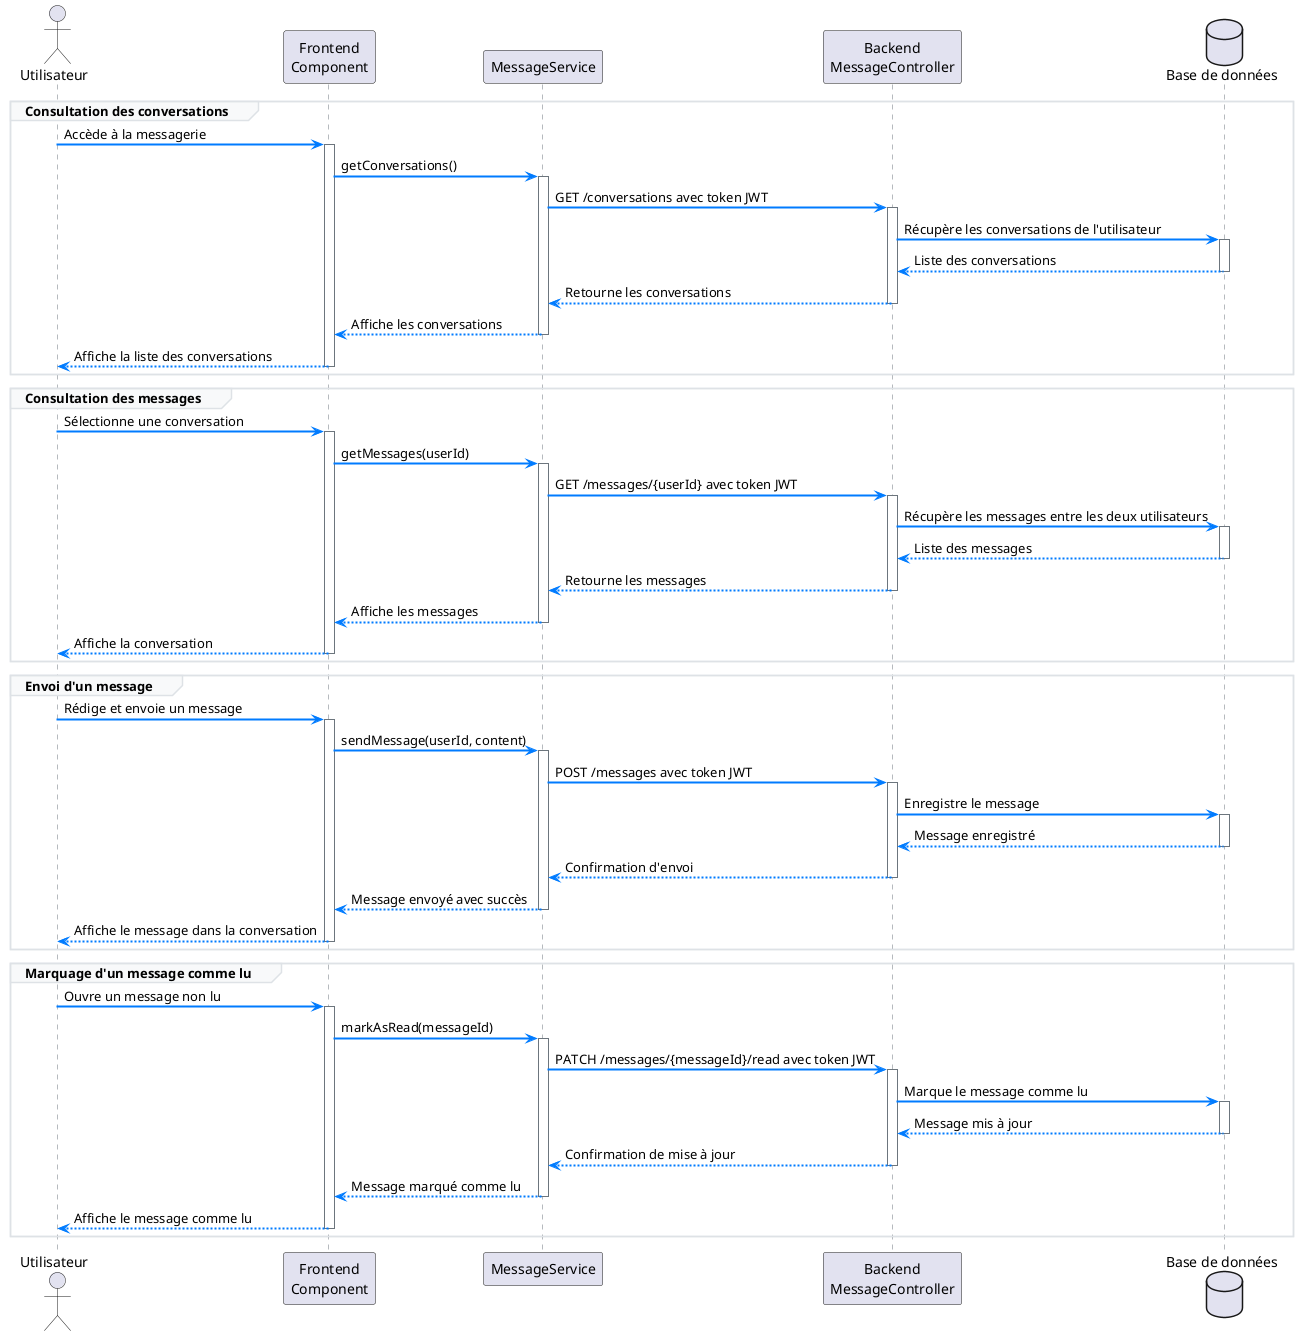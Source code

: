 @startuml Diagramme de Séquence - Messagerie Réseau Académique

' Définition des styles
skinparam sequenceArrowThickness 2
skinparam sequenceArrowColor #007BFF
skinparam sequenceLifeLineBorderColor #6C757D
skinparam sequenceGroupBackgroundColor #F8F9FA
skinparam sequenceGroupBorderColor #DEE2E6

' Participants
actor "Utilisateur" as User
participant "Frontend\nComponent" as Frontend
participant "MessageService" as MessageService
participant "Backend\nMessageController" as Backend
database "Base de données" as DB

' Séquence de consultation des conversations
group Consultation des conversations
    User -> Frontend : Accède à la messagerie
    activate Frontend
    Frontend -> MessageService : getConversations()
    activate MessageService
    MessageService -> Backend : GET /conversations avec token JWT
    activate Backend
    Backend -> DB : Récupère les conversations de l'utilisateur
    activate DB
    DB --> Backend : Liste des conversations
    deactivate DB
    Backend --> MessageService : Retourne les conversations
    deactivate Backend
    MessageService --> Frontend : Affiche les conversations
    deactivate MessageService
    Frontend --> User : Affiche la liste des conversations
    deactivate Frontend
end

' Séquence de consultation des messages d'une conversation
group Consultation des messages
    User -> Frontend : Sélectionne une conversation
    activate Frontend
    Frontend -> MessageService : getMessages(userId)
    activate MessageService
    MessageService -> Backend : GET /messages/{userId} avec token JWT
    activate Backend
    Backend -> DB : Récupère les messages entre les deux utilisateurs
    activate DB
    DB --> Backend : Liste des messages
    deactivate DB
    Backend --> MessageService : Retourne les messages
    deactivate Backend
    MessageService --> Frontend : Affiche les messages
    deactivate MessageService
    Frontend --> User : Affiche la conversation
    deactivate Frontend
end

' Séquence d'envoi d'un message
group Envoi d'un message
    User -> Frontend : Rédige et envoie un message
    activate Frontend
    Frontend -> MessageService : sendMessage(userId, content)
    activate MessageService
    MessageService -> Backend : POST /messages avec token JWT
    activate Backend
    Backend -> DB : Enregistre le message
    activate DB
    DB --> Backend : Message enregistré
    deactivate DB
    Backend --> MessageService : Confirmation d'envoi
    deactivate Backend
    MessageService --> Frontend : Message envoyé avec succès
    deactivate MessageService
    Frontend --> User : Affiche le message dans la conversation
    deactivate Frontend
end

' Séquence de marquage d'un message comme lu
group Marquage d'un message comme lu
    User -> Frontend : Ouvre un message non lu
    activate Frontend
    Frontend -> MessageService : markAsRead(messageId)
    activate MessageService
    MessageService -> Backend : PATCH /messages/{messageId}/read avec token JWT
    activate Backend
    Backend -> DB : Marque le message comme lu
    activate DB
    DB --> Backend : Message mis à jour
    deactivate DB
    Backend --> MessageService : Confirmation de mise à jour
    deactivate Backend
    MessageService --> Frontend : Message marqué comme lu
    deactivate MessageService
    Frontend --> User : Affiche le message comme lu
    deactivate Frontend
end

@enduml
